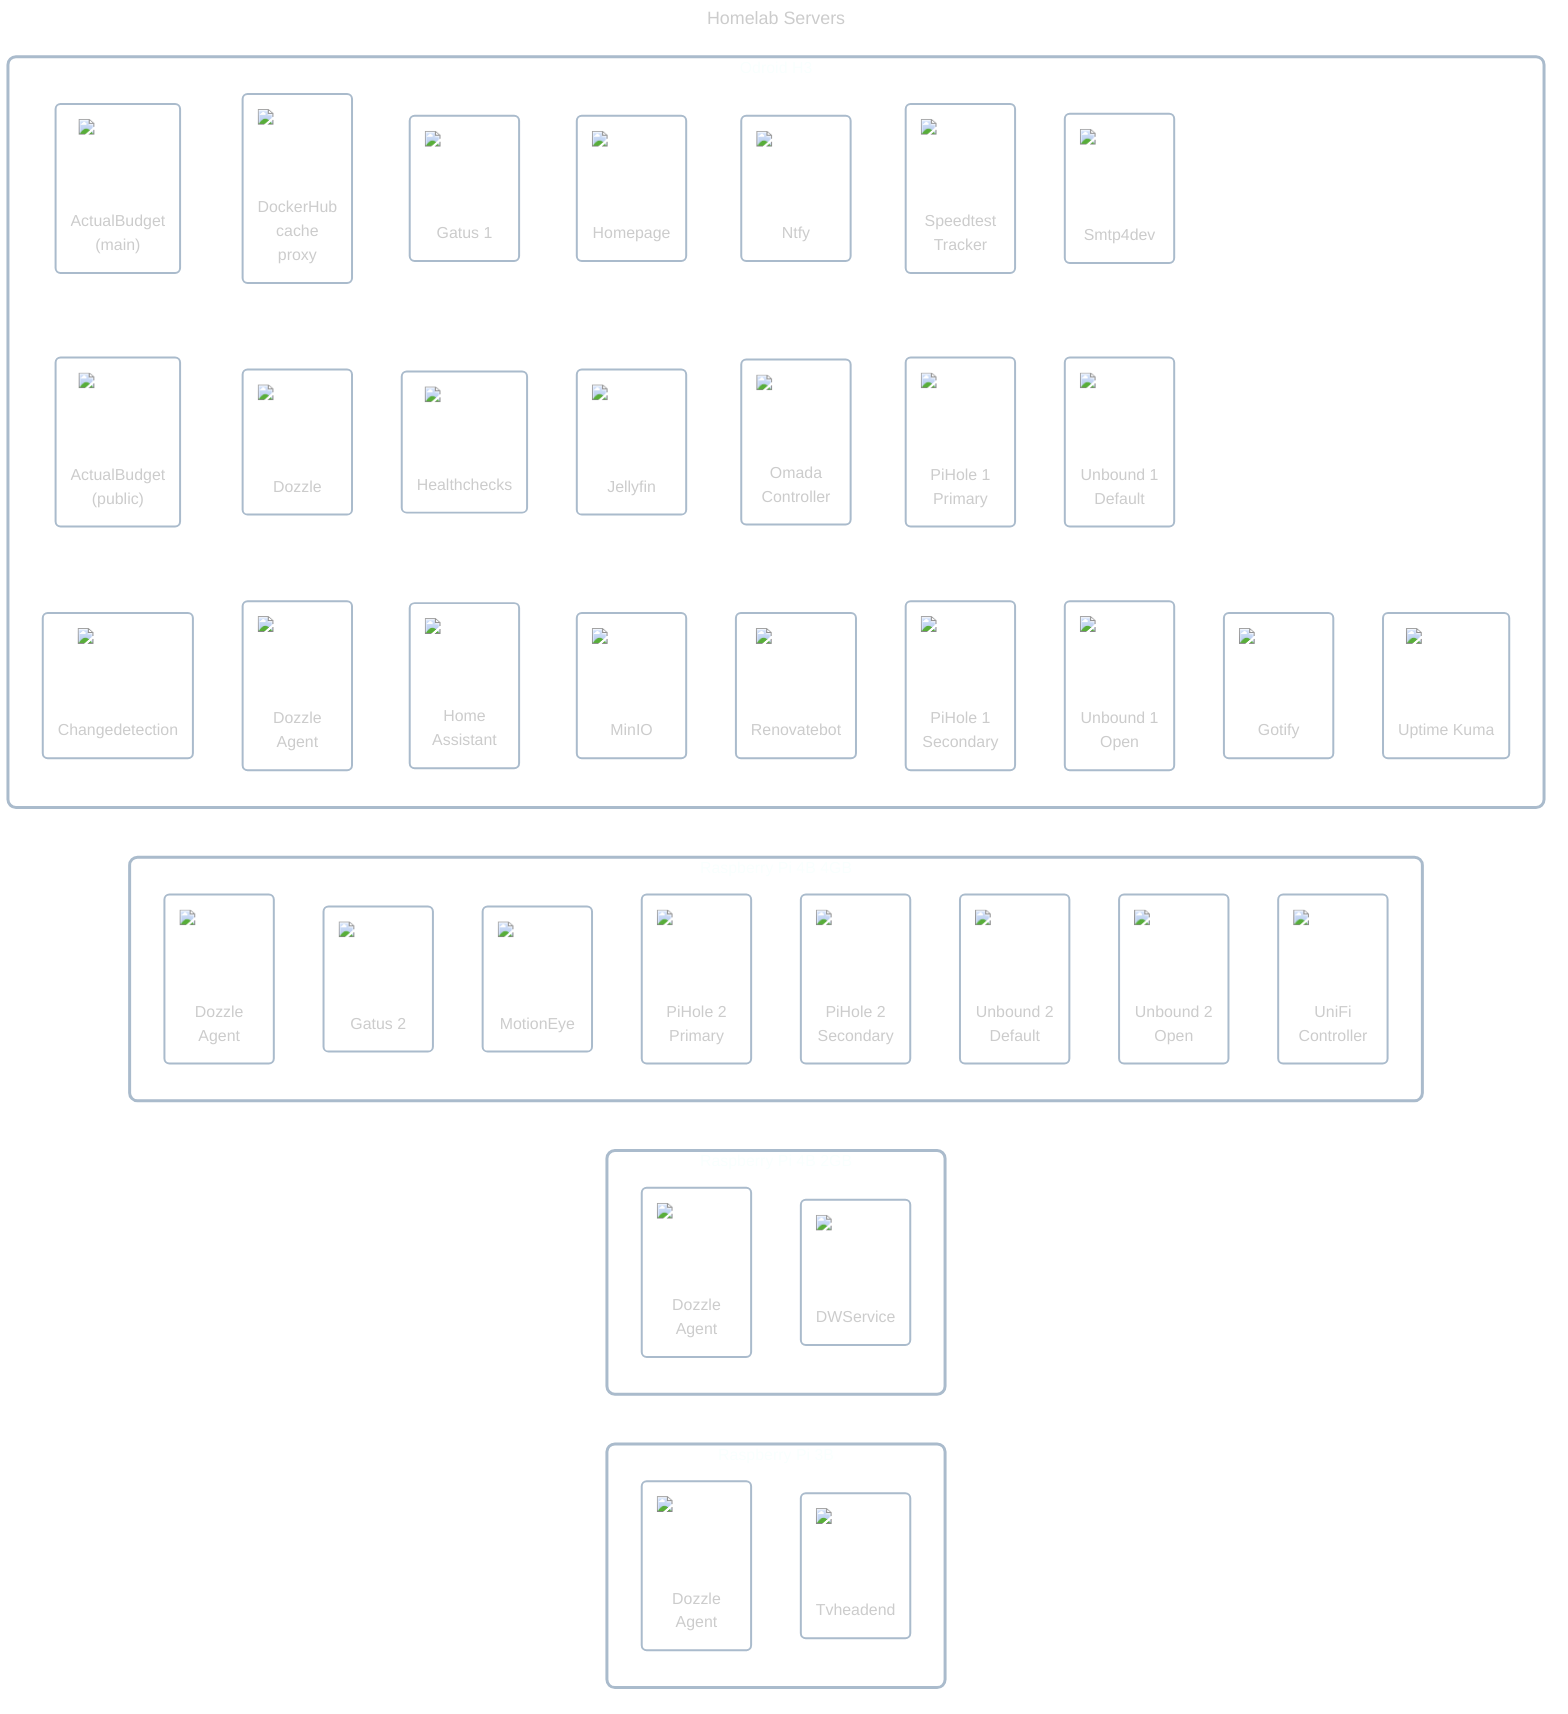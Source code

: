 ---
title: Homelab Servers
config:
    theme: dark
---

flowchart LR
    classDef cluster fill:#ffffff00,stroke:#aabbccff,stroke-width:3px,rx:8px,ry:8px;
    classDef node fill:#ffffff00,stroke:#aabbccff,stroke-width:2px,rx:5px,ry:5px;
    classDef no_border stroke:#ffffff00,stroke-width:0px;

    subgraph raspberry_pi_3b["Raspberry Pi 3B"]
        dozzle_agent_1("<div style='position:relative;width:80px;height:80px;margin:0 auto;margin-bottom:0.75em'><img src='../../../../icons/dozzle.png' style='min-width:80px;max-width:80px' /></div>Dozzle<br/>Agent")
        tvheadend("<div style='position:relative;width:80px;height:80px;margin:0 auto;margin-bottom:0.75em'><img src='../../../../icons/tvheadend.png' style='min-width:80px;max-width:80px' /></div>Tvheadend")

        %% hidden_raspberry_pi_3b(" ")
        %% class hidden_raspberry_pi_3b no_border
    end

    subgraph raspberry_pi_4b_2g["Raspberry Pi 4B 2GB"]
        dozzle_agent_2("<div style='position:relative;width:80px;height:80px;margin:0 auto;margin-bottom:0.75em'><img src='../../../../icons/dozzle.png' style='min-width:80px;max-width:80px' /></div>Dozzle<br/>Agent")
        dwservice("<div style='position:relative;width:80px;height:80px;margin:0 auto;margin-bottom:0.75em'><img src='../../../../icons/dwservice.png' style='min-width:80px;max-width:80px' /></div>DWService")

        %% hidden_raspberry_pi_4b_2g(" ")
        %% class hidden_raspberry_pi_4b_2g no_border
    end

    subgraph raspberry_pi_4b_4g["Raspberry Pi 4B 4GB"]
        dozzle_agent_3("<div style='position:relative;width:80px;height:80px;margin:0 auto;margin-bottom:0.75em'><img src='../../../../icons/dozzle.png' style='min-width:80px;max-width:80px' /></div>Dozzle<br/>Agent")
        gatus_2("<div style='position:relative;width:80px;height:80px;margin:0 auto;margin-bottom:0.75em'><img src='../../../../icons/gatus.png' style='min-width:80px;max-width:80px' /></div>Gatus 2")
        motioneye("<div style='position:relative;width:80px;height:80px;margin:0 auto;margin-bottom:0.75em'><img src='../../../../icons/motioneye.png' style='min-width:80px;max-width:80px' /></div>MotionEye")
        pihole_2_primary("<div style='position:relative;width:80px;height:80px;margin:0 auto;margin-bottom:0.75em'><img src='../../../../icons/pihole.png' style='min-width:80px;max-width:80px' /></div>PiHole 2<br/>Primary")
        pihole_2_secondary("<div style='position:relative;width:80px;height:80px;margin:0 auto;margin-bottom:0.75em'><img src='../../../../icons/pihole.png' style='min-width:80px;max-width:80px' /></div>PiHole 2<br/>Secondary")
        unbound_2_default("<div style='position:relative;width:80px;height:80px;margin:0 auto;margin-bottom:0.75em'><img src='../../../../icons/unbound.png' style='min-width:80px;max-width:80px' /></div>Unbound 2<br/>Default")
        unbound_2_open("<div style='position:relative;width:80px;height:80px;margin:0 auto;margin-bottom:0.75em'><img src='../../../../icons/unbound.png' style='min-width:80px;max-width:80px' /></div>Unbound 2<br/>Open")
        unifi_controller("<div style='position:relative;width:80px;height:80px;margin:0 auto;margin-bottom:0.75em'><img src='../../../../icons/unifi.png' style='min-width:80px;max-width:80px' /></div>UniFi<br/>Controller")

        %% hidden_raspberry_pi_4b_4g(" ")
        %% class hidden_raspberry_pi_4b_4g no_border
    end

    subgraph odroid_h3["Odroid H3"]
        actualbudget_main("<div style='position:relative;width:80px;height:80px;margin:0 auto;margin-bottom:0.75em'><img src='../../../../icons/actualbudget.png' style='min-width:80px;max-width:80px' /></div>ActualBudget<br/>(main)")
        actualbudget_public("<div style='position:relative;width:80px;height:80px;margin:0 auto;margin-bottom:0.75em'><img src='../../../../icons/actualbudget.png' style='min-width:80px;max-width:80px' /></div>ActualBudget<br/>(public)")
        changedetection("<div style='position:relative;width:80px;height:80px;margin:0 auto;margin-bottom:0.75em'><img src='../../../../icons/changedetection.png' style='min-width:80px;max-width:80px' /></div>Changedetection")
        dockerhub_proxy("<div style='position:relative;width:80px;height:80px;margin:0 auto;margin-bottom:0.5em'><img src='../../../../icons/docker.png' style='min-width:80px;max-width:80px' /></div>DockerHub<br/>cache<br/>proxy")
        dozzle_agent_4("<div style='position:relative;width:80px;height:80px;margin:0 auto;margin-bottom:0.75em'><img src='../../../../icons/dozzle.png' style='min-width:80px;max-width:80px' /></div>Dozzle<br/>Agent")
        dozzle("<div style='position:relative;width:80px;height:80px;margin:0 auto;margin-bottom:0.75em'><img src='../../../../icons/dozzle.png' style='min-width:80px;max-width:80px' /></div>Dozzle")
        gatus_1("<div style='position:relative;width:80px;height:80px;margin:0 auto;margin-bottom:0.75em'><img src='../../../../icons/gatus.png' style='min-width:80px;max-width:80px' /></div>Gatus 1")
        gotify("<div style='position:relative;width:80px;height:80px;margin:0 auto;margin-bottom:0.75em'><img src='../../../../icons/gotify.png' style='min-width:80px;max-width:80px' /></div>Gotify")
        healthchecks("<div style='position:relative;width:80px;height:80px;margin:0 auto;margin-bottom:0.5em'><img src='../../../../icons/healthchecks.png' style='min-width:80px;max-width:80px' /></div>Healthchecks")
        home_assistant("<div style='position:relative;width:80px;height:80px;margin:0 auto;margin-bottom:0.5em'><img src='../../../../icons/homeassistant.png' style='min-width:80px;max-width:80px' /></div>Home<br/>Assistant")
        homepage("<div style='position:relative;width:80px;height:80px;margin:0 auto;margin-bottom:0.75em'><img src='../../../../icons/homepage.png' style='min-width:80px;max-width:80px' /></div>Homepage")
        jellyfin("<div style='position:relative;width:80px;height:80px;margin:0 auto;margin-bottom:0.75em'><img src='../../../../icons/jellyfin.png' style='min-width:80px;max-width:80px' /></div>Jellyfin")
        minio("<div style='position:relative;width:80px;height:80px;margin:0 auto;margin-bottom:0.75em'><img src='../../../../icons/minio.png' style='min-width:80px;max-width:80px' /></div>MinIO")
        ntfy("<div style='position:relative;width:80px;height:80px;margin:0 auto;margin-bottom:0.75em'><img src='../../../../icons/ntfy.png' style='min-width:80px;max-width:80px' /></div>Ntfy")
        omada_controller("<div style='position:relative;width:80px;height:80px;margin:0 auto;margin-bottom:0.5em'><img src='../../../../icons/tp-link-omada.png' style='min-width:80px;max-width:80px' /></div>Omada<br/>Controller")
        pihole_1_primary("<div style='position:relative;width:80px;height:80px;margin:0 auto;margin-bottom:0.75em'><img src='../../../../icons/pihole.png' style='min-width:80px;max-width:80px' /></div>PiHole 1<br/>Primary")
        pihole_1_secondary("<div style='position:relative;width:80px;height:80px;margin:0 auto;margin-bottom:0.75em'><img src='../../../../icons/pihole.png' style='min-width:80px;max-width:80px' /></div>PiHole 1<br/>Secondary")
        renovatebot("<div style='position:relative;width:80px;height:80px;margin:0 auto;margin-bottom:0.75em'><img src='../../../../icons/renovatebot.png' style='min-width:80px;max-width:80px' /></div>Renovatebot")
        smtp4dev("<div style='position:relative;width:80px;height:80px;margin:0 auto;margin-bottom:1em'><img src='../../../../icons/smtp4dev.png' style='min-width:80px;max-width:80px' /></div>Smtp4dev")
        speedtest_tracker("<div style='position:relative;width:80px;height:80px;margin:0 auto;margin-bottom:0.75em'><img src='../../../../icons/speedtest-tracker.png' style='min-width:80px;max-width:80px' /></div>Speedtest<br/>Tracker")
        unbound_1_default("<div style='position:relative;width:80px;height:80px;margin:0 auto;margin-bottom:0.75em'><img src='../../../../icons/unbound.png' style='min-width:80px;max-width:80px' /></div>Unbound 1<br/>Default")
        unbound_1_open("<div style='position:relative;width:80px;height:80px;margin:0 auto;margin-bottom:0.75em'><img src='../../../../icons/unbound.png' style='min-width:80px;max-width:80px' /></div>Unbound 1<br/>Open")
        uptime_kuma("<div style='position:relative;width:80px;height:80px;margin:0 auto;margin-bottom:0.75em'><img src='../../../../icons/uptime-kuma.png' style='min-width:80px;max-width:80px' /></div>Uptime Kuma")

        %% hidden_odroid_h3(" ")
        %% class hidden_odroid_h3 no_border

        actualbudget_main ~~~ actualbudget_public ~~~ changedetection
        dockerhub_proxy ~~~ dozzle ~~~ dozzle_agent_4
        gatus_1 ~~~ healthchecks ~~~ home_assistant
        homepage ~~~ jellyfin ~~~ minio
        ntfy ~~~ omada_controller ~~~ renovatebot
        speedtest_tracker ~~~ pihole_1_primary ~~~ pihole_1_secondary
        smtp4dev ~~~ unbound_1_default ~~~ unbound_1_open
    end

    odroid_h3
    raspberry_pi_3b
    raspberry_pi_4b_2g
    raspberry_pi_4b_4g

    %% Note: Enable in future:
    %% samba("<div style='position:relative;width:80px;height:80px;margin:0 auto;margin-bottom:1em'><img src='../../../../icons/filebrowser.png' style='min-width:80px;max-width:80px' /></div>SMB")
